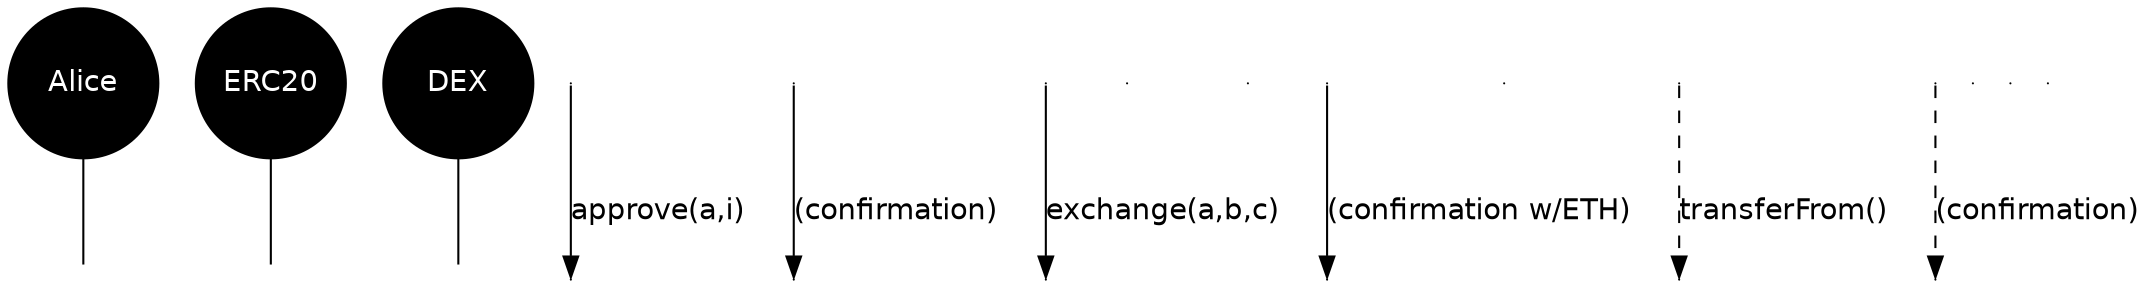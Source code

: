 digraph A {
graph [fontname = "Helvetica"];
node [fontname = "Helvetica",shape=point,width=0];
edge [fontname = "Helvetica"];

forcelabels=true;
labeljust=l;
rankdir="TB";

// each account timeline header node
alice_0 [label="Alice",shape=circle,width=1,pos="0,0.75!",color=black,fontcolor=white,style=filled,fillcolor=black];
erc20_0 [label="ERC20",shape=circle,width=1,pos="3,0.75!",color=black,fontcolor=white,style=filled,fillcolor=black];
dex_0 [label="DEX",shape=circle,width=1,pos="6,0.75!",color=black,fontcolor=white,style=filled,fillcolor=black];

// timeline end nodes and vertical lines
alice_end [label="12",pos="0,-3.5!",width=0.2,style=invis];
alice_0 -> alice_end [arrowhead=none];
erc20_end [label="12",pos="3,-3.5!",width=0.2,style=invis];
erc20_0 -> erc20_end [arrowhead=none];
dex_end [label="12",pos="6,-3.5!",width=0.2,style=invis];
dex_0 -> dex_end [arrowhead=none];

// visible timeline nodes
alice_a [label="1",pos="0,-0.5!"];
alice_b [label="2",pos="0,-1.0!"];
alice_c [label="1",pos="0,-1.5!"];
alice_d [label="2",pos="0,-2.0!"];
alice_e [label="3",pos="0,-2.5!"];
alice_f [label="4",pos="0,-3.0!"];
/*
alice_g [label="5",pos="0,-3.5!"];
alice_h [label="6",pos="0,-4.0!"];
alice_i [label="7",pos="0,-4.5!"];
alice_j [label="8",pos="0,-5.0!"];
*/

erc20_a [label="1",pos="3,-0.5!"];
erc20_b [label="2",pos="3,-1.0!"];
erc20_c [label="1",pos="3,-1.5!"];
erc20_d [label="2",pos="3,-2.0!"];
erc20_e [label="3",pos="3,-2.5!"];
erc20_f [label="4",pos="3,-3.0!"];
/*
erc20_g [label="5",pos="3,-3.5!"];
erc20_h [label="6",pos="3,-4.0!"];
erc20_i [label="7",pos="3,-4.5!"];
erc20_j [label="8",pos="3,-5.0!"];
*/

dex_a [label="1",pos="6,-0.5!"];
dex_b [label="2",pos="6,-1.0!"];
dex_c [label="1",pos="6,-1.5!"];
dex_d [label="2",pos="6,-2.0!"];
dex_e [label="3",pos="6,-2.5!"];
dex_f [label="4",pos="6,-3.0!"];
/*
dex_g [label="5",pos="6,-3.5!"];
dex_h [label="6",pos="6,-4.0!"];
dex_i [label="7",pos="6,-4.5!"];
dex_j [label="8",pos="6,-5.0!"];
*/

// function calls
alice_a -> erc20_a [label="approve(a,i)"];
erc20_b -> alice_b [label="(confirmation)"];
alice_c -> dex_c [label="exchange(a,b,c)"];
dex_d -> erc20_d [label="transferFrom()",style=dashed];
erc20_e -> dex_e [label="(confirmation)",style=dashed];
dex_f -> alice_f [label="(confirmation w/ETH)"];

}

digraph B {
graph [fontname = "Helvetica"];
node [fontname = "Helvetica",shape=point,width=0];
edge [fontname = "Helvetica"];

forcelabels=true;
labeljust=l;
rankdir="TB";

// each account timeline header node
alice_0 [label="Alice",shape=circle,width=1,pos="0,0.75!",color=black,fontcolor=white,style=filled,fillcolor=black];
erc721_0 [label="ERC721",shape=circle,width=1,pos="3,0.75!",color=black,fontcolor=white,style=filled,fillcolor=black];
auction_0 [label="Auction",shape=circle,width=1,pos="6,0.75!",color=black,fontcolor=white,style=filled,fillcolor=black];

// timeline end nodes and vertical lines
alice_end [label="12",pos="0,-4.5!",width=0.2,style=invis];
alice_0 -> alice_end [arrowhead=none];
erc721_end [label="12",pos="3,-4.5!",width=0.2,style=invis];
erc721_0 -> erc721_end [arrowhead=none];
auction_end [label="12",pos="6,-4.5!",width=0.2,style=invis];
auction_0 -> auction_end [arrowhead=none];

// visible timeline nodes
alice_a [label="1",pos="0,-0.5!"];
alice_b [label="2",pos="0,-1.0!"];
alice_c [label="1",pos="0,-1.5!"];
alice_d [label="2",pos="0,-2.0!"];
alice_e [label="3",pos="0,-2.5!"];
alice_f [label="4",pos="0,-3.0!"];
alice_g [label="5",pos="0,-3.5!"];
alice_h [label="6",pos="0,-4.0!"];
/*
alice_g [label="5",pos="0,-3.5!"];
alice_h [label="6",pos="0,-4.0!"];
alice_i [label="7",pos="0,-4.5!"];
alice_j [label="8",pos="0,-5.0!"];
*/

erc721_a [label="1",pos="3,-0.5!"];
erc721_b [label="2",pos="3,-1.0!"];
erc721_c [label="1",pos="3,-1.5!"];
erc721_d [label="2",pos="3,-2.0!"];
erc721_e [label="3",pos="3,-2.5!"];
erc721_f [label="4",pos="3,-3.0!"];
erc721_g [label="3",pos="3,-3.5!"];
erc721_h [label="4",pos="3,-4.0!"];
/*
erc721_g [label="5",pos="3,-3.5!"];
erc721_h [label="6",pos="3,-4.0!"];
erc721_i [label="7",pos="3,-4.5!"];
erc721_j [label="8",pos="3,-5.0!"];
*/

auction_a [label="1",pos="6,-0.5!"];
auction_b [label="2",pos="6,-1.0!"];
auction_c [label="1",pos="6,-1.5!"];
auction_d [label="2",pos="6,-2.0!"];
auction_e [label="3",pos="6,-2.5!"];
auction_f [label="4",pos="6,-3.0!"];
auction_g [label="5",pos="6,-3.5!"];
auction_h [label="6",pos="6,-4.0!"];
/*
auction_g [label="5",pos="6,-3.5!"];
auction_h [label="6",pos="6,-4.0!"];
auction_i [label="7",pos="6,-4.5!"];
auction_j [label="8",pos="6,-5.0!"];
*/

// function calls
alice_a -> erc721_a [label="mintWithURI()"];
erc721_b -> alice_b [label="(returns NFT id)"];
alice_c -> erc721_c [label="approve()"];
erc721_d -> alice_d [label="(void, no revert)"];
alice_e -> auction_e [label="startAuction()"];
auction_f -> erc721_f [label="transferFrom()",style=dashed];
erc721_g -> auction_g [label="(void, no revert)",style=dashed];
auction_h -> alice_h [label="(returns auction id)"];

}
